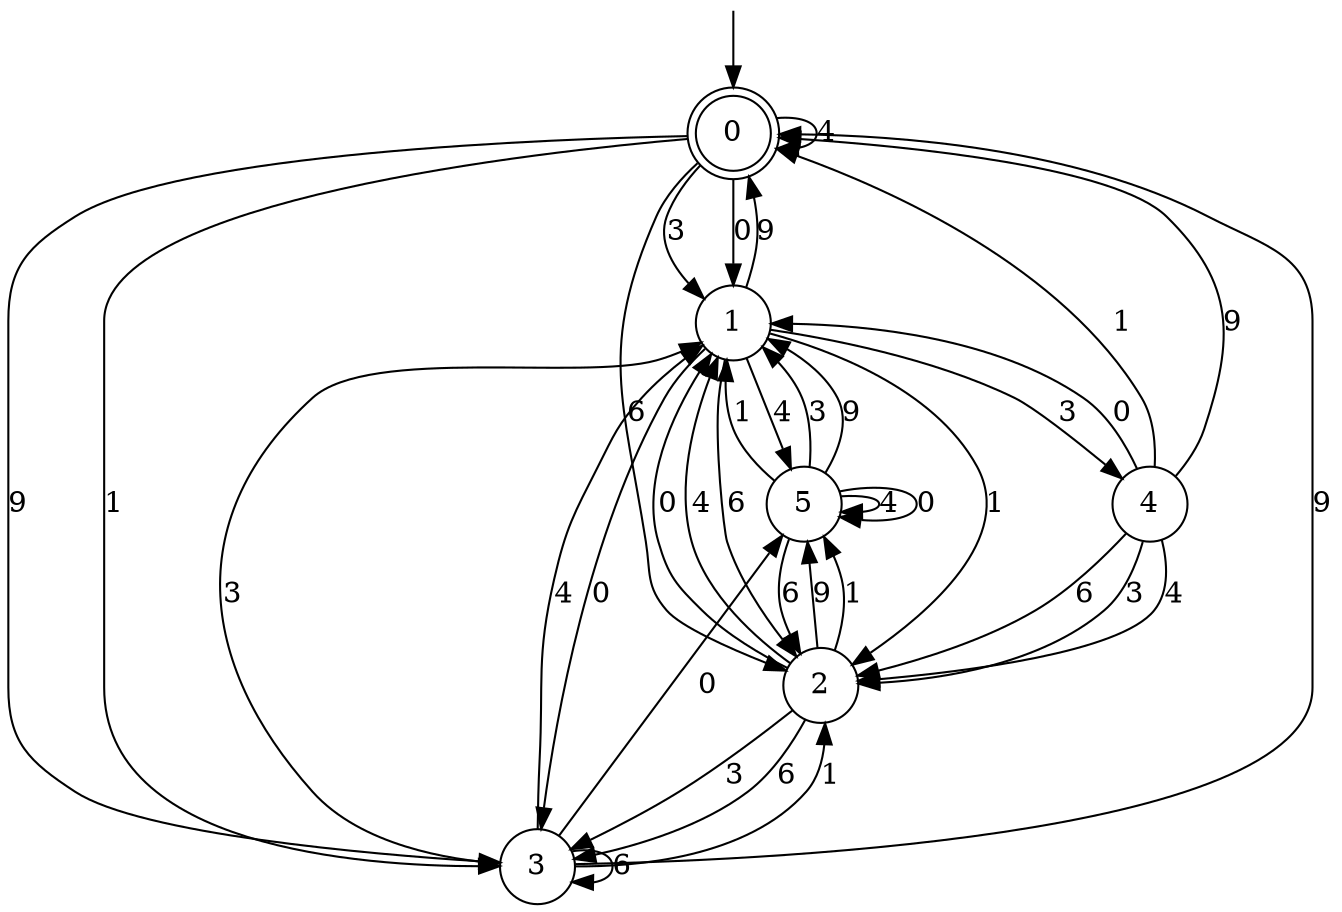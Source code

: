 digraph g {

	s0 [shape="doublecircle" label="0"];
	s1 [shape="circle" label="1"];
	s2 [shape="circle" label="2"];
	s3 [shape="circle" label="3"];
	s4 [shape="circle" label="4"];
	s5 [shape="circle" label="5"];
	s0 -> s1 [label="3"];
	s0 -> s0 [label="4"];
	s0 -> s2 [label="6"];
	s0 -> s1 [label="0"];
	s0 -> s3 [label="9"];
	s0 -> s3 [label="1"];
	s1 -> s4 [label="3"];
	s1 -> s5 [label="4"];
	s1 -> s2 [label="6"];
	s1 -> s3 [label="0"];
	s1 -> s0 [label="9"];
	s1 -> s2 [label="1"];
	s2 -> s3 [label="3"];
	s2 -> s1 [label="4"];
	s2 -> s3 [label="6"];
	s2 -> s1 [label="0"];
	s2 -> s5 [label="9"];
	s2 -> s5 [label="1"];
	s3 -> s1 [label="3"];
	s3 -> s1 [label="4"];
	s3 -> s3 [label="6"];
	s3 -> s5 [label="0"];
	s3 -> s0 [label="9"];
	s3 -> s2 [label="1"];
	s4 -> s2 [label="3"];
	s4 -> s2 [label="4"];
	s4 -> s2 [label="6"];
	s4 -> s1 [label="0"];
	s4 -> s0 [label="9"];
	s4 -> s0 [label="1"];
	s5 -> s1 [label="3"];
	s5 -> s5 [label="4"];
	s5 -> s2 [label="6"];
	s5 -> s5 [label="0"];
	s5 -> s1 [label="9"];
	s5 -> s1 [label="1"];

__start0 [label="" shape="none" width="0" height="0"];
__start0 -> s0;

}
